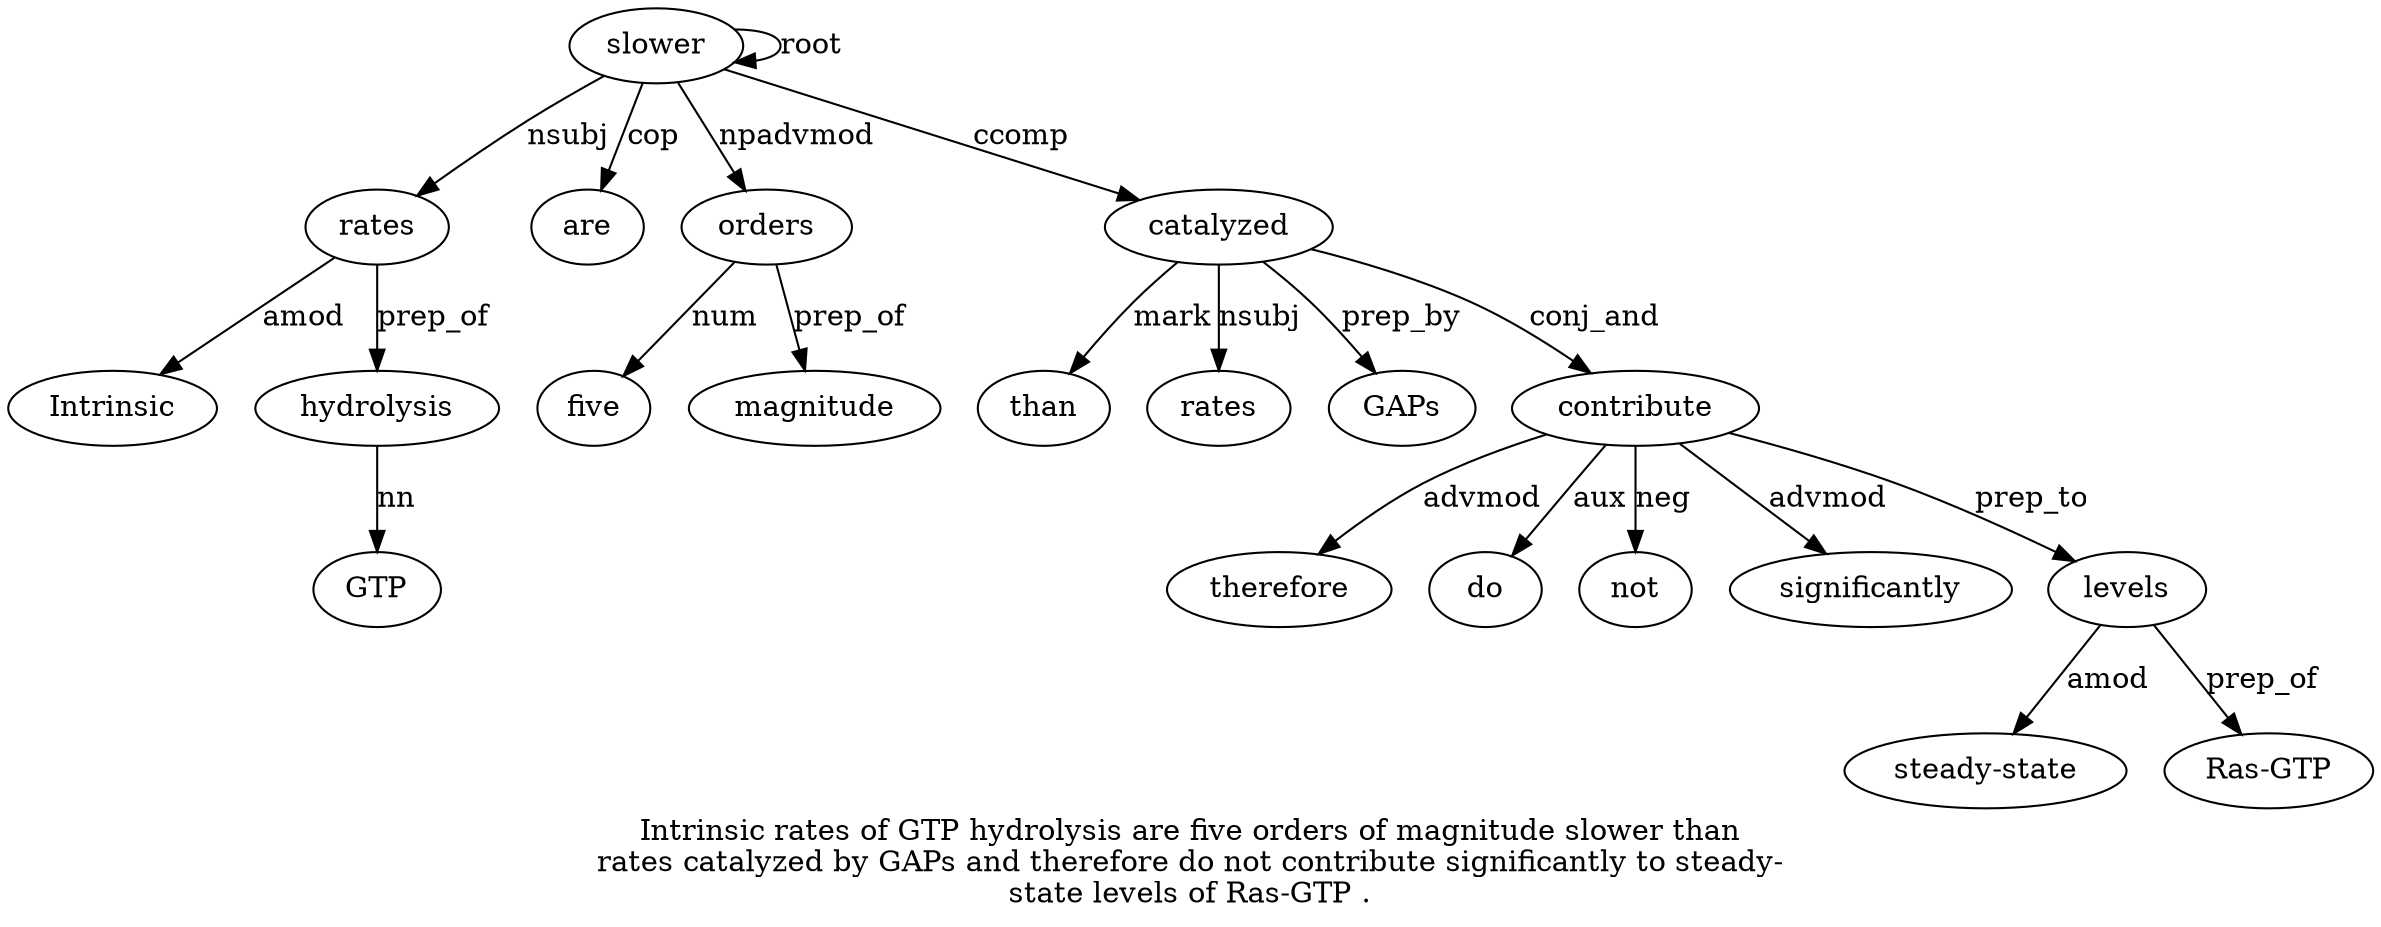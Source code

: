 digraph "Intrinsic rates of GTP hydrolysis are five orders of magnitude slower than rates catalyzed by GAPs and therefore do not contribute significantly to steady-state levels of Ras-GTP ." {
label="Intrinsic rates of GTP hydrolysis are five orders of magnitude slower than
rates catalyzed by GAPs and therefore do not contribute significantly to steady-
state levels of Ras-GTP .";
rates2 [style=filled, fillcolor=white, label=rates];
Intrinsic1 [style=filled, fillcolor=white, label=Intrinsic];
rates2 -> Intrinsic1  [label=amod];
slower11 [style=filled, fillcolor=white, label=slower];
slower11 -> rates2  [label=nsubj];
hydrolysis5 [style=filled, fillcolor=white, label=hydrolysis];
GTP4 [style=filled, fillcolor=white, label=GTP];
hydrolysis5 -> GTP4  [label=nn];
rates2 -> hydrolysis5  [label=prep_of];
are6 [style=filled, fillcolor=white, label=are];
slower11 -> are6  [label=cop];
orders8 [style=filled, fillcolor=white, label=orders];
five7 [style=filled, fillcolor=white, label=five];
orders8 -> five7  [label=num];
slower11 -> orders8  [label=npadvmod];
magnitude10 [style=filled, fillcolor=white, label=magnitude];
orders8 -> magnitude10  [label=prep_of];
slower11 -> slower11  [label=root];
catalyzed14 [style=filled, fillcolor=white, label=catalyzed];
than12 [style=filled, fillcolor=white, label=than];
catalyzed14 -> than12  [label=mark];
rates13 [style=filled, fillcolor=white, label=rates];
catalyzed14 -> rates13  [label=nsubj];
slower11 -> catalyzed14  [label=ccomp];
GAPs16 [style=filled, fillcolor=white, label=GAPs];
catalyzed14 -> GAPs16  [label=prep_by];
contribute21 [style=filled, fillcolor=white, label=contribute];
therefore18 [style=filled, fillcolor=white, label=therefore];
contribute21 -> therefore18  [label=advmod];
do19 [style=filled, fillcolor=white, label=do];
contribute21 -> do19  [label=aux];
not20 [style=filled, fillcolor=white, label=not];
contribute21 -> not20  [label=neg];
catalyzed14 -> contribute21  [label=conj_and];
significantly22 [style=filled, fillcolor=white, label=significantly];
contribute21 -> significantly22  [label=advmod];
levels25 [style=filled, fillcolor=white, label=levels];
"steady-state24" [style=filled, fillcolor=white, label="steady-state"];
levels25 -> "steady-state24"  [label=amod];
contribute21 -> levels25  [label=prep_to];
"Ras-GTP27" [style=filled, fillcolor=white, label="Ras-GTP"];
levels25 -> "Ras-GTP27"  [label=prep_of];
}
